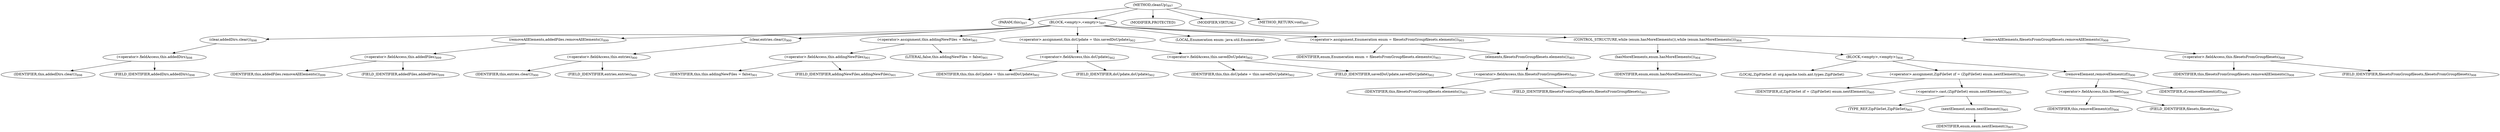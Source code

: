 digraph "cleanUp" {  
"2305" [label = <(METHOD,cleanUp)<SUB>897</SUB>> ]
"2306" [label = <(PARAM,this)<SUB>897</SUB>> ]
"2307" [label = <(BLOCK,&lt;empty&gt;,&lt;empty&gt;)<SUB>897</SUB>> ]
"2308" [label = <(clear,addedDirs.clear())<SUB>898</SUB>> ]
"2309" [label = <(&lt;operator&gt;.fieldAccess,this.addedDirs)<SUB>898</SUB>> ]
"2310" [label = <(IDENTIFIER,this,addedDirs.clear())<SUB>898</SUB>> ]
"2311" [label = <(FIELD_IDENTIFIER,addedDirs,addedDirs)<SUB>898</SUB>> ]
"2312" [label = <(removeAllElements,addedFiles.removeAllElements())<SUB>899</SUB>> ]
"2313" [label = <(&lt;operator&gt;.fieldAccess,this.addedFiles)<SUB>899</SUB>> ]
"2314" [label = <(IDENTIFIER,this,addedFiles.removeAllElements())<SUB>899</SUB>> ]
"2315" [label = <(FIELD_IDENTIFIER,addedFiles,addedFiles)<SUB>899</SUB>> ]
"2316" [label = <(clear,entries.clear())<SUB>900</SUB>> ]
"2317" [label = <(&lt;operator&gt;.fieldAccess,this.entries)<SUB>900</SUB>> ]
"2318" [label = <(IDENTIFIER,this,entries.clear())<SUB>900</SUB>> ]
"2319" [label = <(FIELD_IDENTIFIER,entries,entries)<SUB>900</SUB>> ]
"2320" [label = <(&lt;operator&gt;.assignment,this.addingNewFiles = false)<SUB>901</SUB>> ]
"2321" [label = <(&lt;operator&gt;.fieldAccess,this.addingNewFiles)<SUB>901</SUB>> ]
"2322" [label = <(IDENTIFIER,this,this.addingNewFiles = false)<SUB>901</SUB>> ]
"2323" [label = <(FIELD_IDENTIFIER,addingNewFiles,addingNewFiles)<SUB>901</SUB>> ]
"2324" [label = <(LITERAL,false,this.addingNewFiles = false)<SUB>901</SUB>> ]
"2325" [label = <(&lt;operator&gt;.assignment,this.doUpdate = this.savedDoUpdate)<SUB>902</SUB>> ]
"2326" [label = <(&lt;operator&gt;.fieldAccess,this.doUpdate)<SUB>902</SUB>> ]
"2327" [label = <(IDENTIFIER,this,this.doUpdate = this.savedDoUpdate)<SUB>902</SUB>> ]
"2328" [label = <(FIELD_IDENTIFIER,doUpdate,doUpdate)<SUB>902</SUB>> ]
"2329" [label = <(&lt;operator&gt;.fieldAccess,this.savedDoUpdate)<SUB>902</SUB>> ]
"2330" [label = <(IDENTIFIER,this,this.doUpdate = this.savedDoUpdate)<SUB>902</SUB>> ]
"2331" [label = <(FIELD_IDENTIFIER,savedDoUpdate,savedDoUpdate)<SUB>902</SUB>> ]
"2332" [label = <(LOCAL,Enumeration enum: java.util.Enumeration)> ]
"2333" [label = <(&lt;operator&gt;.assignment,Enumeration enum = filesetsFromGroupfilesets.elements())<SUB>903</SUB>> ]
"2334" [label = <(IDENTIFIER,enum,Enumeration enum = filesetsFromGroupfilesets.elements())<SUB>903</SUB>> ]
"2335" [label = <(elements,filesetsFromGroupfilesets.elements())<SUB>903</SUB>> ]
"2336" [label = <(&lt;operator&gt;.fieldAccess,this.filesetsFromGroupfilesets)<SUB>903</SUB>> ]
"2337" [label = <(IDENTIFIER,this,filesetsFromGroupfilesets.elements())<SUB>903</SUB>> ]
"2338" [label = <(FIELD_IDENTIFIER,filesetsFromGroupfilesets,filesetsFromGroupfilesets)<SUB>903</SUB>> ]
"2339" [label = <(CONTROL_STRUCTURE,while (enum.hasMoreElements()),while (enum.hasMoreElements()))<SUB>904</SUB>> ]
"2340" [label = <(hasMoreElements,enum.hasMoreElements())<SUB>904</SUB>> ]
"2341" [label = <(IDENTIFIER,enum,enum.hasMoreElements())<SUB>904</SUB>> ]
"2342" [label = <(BLOCK,&lt;empty&gt;,&lt;empty&gt;)<SUB>904</SUB>> ]
"2343" [label = <(LOCAL,ZipFileSet zf: org.apache.tools.ant.types.ZipFileSet)> ]
"2344" [label = <(&lt;operator&gt;.assignment,ZipFileSet zf = (ZipFileSet) enum.nextElement())<SUB>905</SUB>> ]
"2345" [label = <(IDENTIFIER,zf,ZipFileSet zf = (ZipFileSet) enum.nextElement())<SUB>905</SUB>> ]
"2346" [label = <(&lt;operator&gt;.cast,(ZipFileSet) enum.nextElement())<SUB>905</SUB>> ]
"2347" [label = <(TYPE_REF,ZipFileSet,ZipFileSet)<SUB>905</SUB>> ]
"2348" [label = <(nextElement,enum.nextElement())<SUB>905</SUB>> ]
"2349" [label = <(IDENTIFIER,enum,enum.nextElement())<SUB>905</SUB>> ]
"2350" [label = <(removeElement,removeElement(zf))<SUB>906</SUB>> ]
"2351" [label = <(&lt;operator&gt;.fieldAccess,this.filesets)<SUB>906</SUB>> ]
"2352" [label = <(IDENTIFIER,this,removeElement(zf))<SUB>906</SUB>> ]
"2353" [label = <(FIELD_IDENTIFIER,filesets,filesets)<SUB>906</SUB>> ]
"2354" [label = <(IDENTIFIER,zf,removeElement(zf))<SUB>906</SUB>> ]
"2355" [label = <(removeAllElements,filesetsFromGroupfilesets.removeAllElements())<SUB>908</SUB>> ]
"2356" [label = <(&lt;operator&gt;.fieldAccess,this.filesetsFromGroupfilesets)<SUB>908</SUB>> ]
"2357" [label = <(IDENTIFIER,this,filesetsFromGroupfilesets.removeAllElements())<SUB>908</SUB>> ]
"2358" [label = <(FIELD_IDENTIFIER,filesetsFromGroupfilesets,filesetsFromGroupfilesets)<SUB>908</SUB>> ]
"2359" [label = <(MODIFIER,PROTECTED)> ]
"2360" [label = <(MODIFIER,VIRTUAL)> ]
"2361" [label = <(METHOD_RETURN,void)<SUB>897</SUB>> ]
  "2305" -> "2306" 
  "2305" -> "2307" 
  "2305" -> "2359" 
  "2305" -> "2360" 
  "2305" -> "2361" 
  "2307" -> "2308" 
  "2307" -> "2312" 
  "2307" -> "2316" 
  "2307" -> "2320" 
  "2307" -> "2325" 
  "2307" -> "2332" 
  "2307" -> "2333" 
  "2307" -> "2339" 
  "2307" -> "2355" 
  "2308" -> "2309" 
  "2309" -> "2310" 
  "2309" -> "2311" 
  "2312" -> "2313" 
  "2313" -> "2314" 
  "2313" -> "2315" 
  "2316" -> "2317" 
  "2317" -> "2318" 
  "2317" -> "2319" 
  "2320" -> "2321" 
  "2320" -> "2324" 
  "2321" -> "2322" 
  "2321" -> "2323" 
  "2325" -> "2326" 
  "2325" -> "2329" 
  "2326" -> "2327" 
  "2326" -> "2328" 
  "2329" -> "2330" 
  "2329" -> "2331" 
  "2333" -> "2334" 
  "2333" -> "2335" 
  "2335" -> "2336" 
  "2336" -> "2337" 
  "2336" -> "2338" 
  "2339" -> "2340" 
  "2339" -> "2342" 
  "2340" -> "2341" 
  "2342" -> "2343" 
  "2342" -> "2344" 
  "2342" -> "2350" 
  "2344" -> "2345" 
  "2344" -> "2346" 
  "2346" -> "2347" 
  "2346" -> "2348" 
  "2348" -> "2349" 
  "2350" -> "2351" 
  "2350" -> "2354" 
  "2351" -> "2352" 
  "2351" -> "2353" 
  "2355" -> "2356" 
  "2356" -> "2357" 
  "2356" -> "2358" 
}
